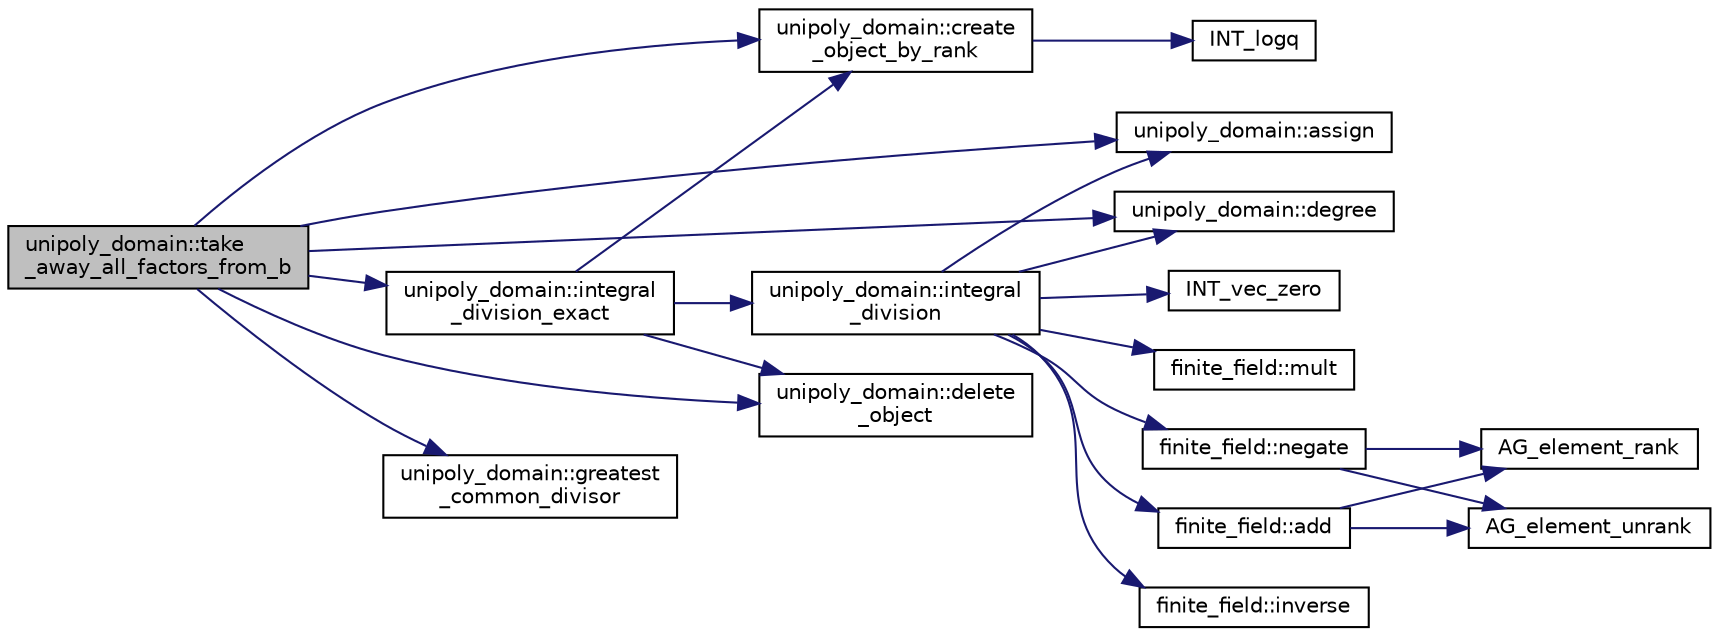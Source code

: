 digraph "unipoly_domain::take_away_all_factors_from_b"
{
  edge [fontname="Helvetica",fontsize="10",labelfontname="Helvetica",labelfontsize="10"];
  node [fontname="Helvetica",fontsize="10",shape=record];
  rankdir="LR";
  Node661 [label="unipoly_domain::take\l_away_all_factors_from_b",height=0.2,width=0.4,color="black", fillcolor="grey75", style="filled", fontcolor="black"];
  Node661 -> Node662 [color="midnightblue",fontsize="10",style="solid",fontname="Helvetica"];
  Node662 [label="unipoly_domain::create\l_object_by_rank",height=0.2,width=0.4,color="black", fillcolor="white", style="filled",URL="$da/d3c/classunipoly__domain.html#a3311706a93102009d6d22c69f2f3902f"];
  Node662 -> Node663 [color="midnightblue",fontsize="10",style="solid",fontname="Helvetica"];
  Node663 [label="INT_logq",height=0.2,width=0.4,color="black", fillcolor="white", style="filled",URL="$de/dc5/algebra__and__number__theory_8h.html#ad66b504457b1765dd3de6caa4953c204"];
  Node661 -> Node664 [color="midnightblue",fontsize="10",style="solid",fontname="Helvetica"];
  Node664 [label="unipoly_domain::assign",height=0.2,width=0.4,color="black", fillcolor="white", style="filled",URL="$da/d3c/classunipoly__domain.html#a4742bf0f85fee30ab35fbc1188c39c1d"];
  Node661 -> Node665 [color="midnightblue",fontsize="10",style="solid",fontname="Helvetica"];
  Node665 [label="unipoly_domain::greatest\l_common_divisor",height=0.2,width=0.4,color="black", fillcolor="white", style="filled",URL="$da/d3c/classunipoly__domain.html#a3557f6e11fd772949ed29814f29df339"];
  Node661 -> Node666 [color="midnightblue",fontsize="10",style="solid",fontname="Helvetica"];
  Node666 [label="unipoly_domain::degree",height=0.2,width=0.4,color="black", fillcolor="white", style="filled",URL="$da/d3c/classunipoly__domain.html#afb7ee70ad99925f54d4d56bd27828dd2"];
  Node661 -> Node667 [color="midnightblue",fontsize="10",style="solid",fontname="Helvetica"];
  Node667 [label="unipoly_domain::integral\l_division_exact",height=0.2,width=0.4,color="black", fillcolor="white", style="filled",URL="$da/d3c/classunipoly__domain.html#ae08b2f84ea25a3b0f310edec6ad9cf66"];
  Node667 -> Node662 [color="midnightblue",fontsize="10",style="solid",fontname="Helvetica"];
  Node667 -> Node668 [color="midnightblue",fontsize="10",style="solid",fontname="Helvetica"];
  Node668 [label="unipoly_domain::integral\l_division",height=0.2,width=0.4,color="black", fillcolor="white", style="filled",URL="$da/d3c/classunipoly__domain.html#a22f73567ccec05778c3a67fd85c5e413"];
  Node668 -> Node666 [color="midnightblue",fontsize="10",style="solid",fontname="Helvetica"];
  Node668 -> Node664 [color="midnightblue",fontsize="10",style="solid",fontname="Helvetica"];
  Node668 -> Node669 [color="midnightblue",fontsize="10",style="solid",fontname="Helvetica"];
  Node669 [label="finite_field::inverse",height=0.2,width=0.4,color="black", fillcolor="white", style="filled",URL="$df/d5a/classfinite__field.html#a69f2a12c01e70b7ce2d115c5221c9cdd"];
  Node668 -> Node670 [color="midnightblue",fontsize="10",style="solid",fontname="Helvetica"];
  Node670 [label="INT_vec_zero",height=0.2,width=0.4,color="black", fillcolor="white", style="filled",URL="$df/dbf/sajeeb_8_c.html#aa8c9c7977203577026080f546fe4980f"];
  Node668 -> Node671 [color="midnightblue",fontsize="10",style="solid",fontname="Helvetica"];
  Node671 [label="finite_field::mult",height=0.2,width=0.4,color="black", fillcolor="white", style="filled",URL="$df/d5a/classfinite__field.html#a24fb5917aa6d4d656fd855b7f44a13b0"];
  Node668 -> Node672 [color="midnightblue",fontsize="10",style="solid",fontname="Helvetica"];
  Node672 [label="finite_field::negate",height=0.2,width=0.4,color="black", fillcolor="white", style="filled",URL="$df/d5a/classfinite__field.html#aa9d798298f25d4a9262b5bc5f1733e31"];
  Node672 -> Node673 [color="midnightblue",fontsize="10",style="solid",fontname="Helvetica"];
  Node673 [label="AG_element_unrank",height=0.2,width=0.4,color="black", fillcolor="white", style="filled",URL="$d4/d67/geometry_8h.html#a4a33b86c87b2879b97cfa1327abe2885"];
  Node672 -> Node674 [color="midnightblue",fontsize="10",style="solid",fontname="Helvetica"];
  Node674 [label="AG_element_rank",height=0.2,width=0.4,color="black", fillcolor="white", style="filled",URL="$d4/d67/geometry_8h.html#ab2ac908d07dd8038fd996e26bdc75c17"];
  Node668 -> Node675 [color="midnightblue",fontsize="10",style="solid",fontname="Helvetica"];
  Node675 [label="finite_field::add",height=0.2,width=0.4,color="black", fillcolor="white", style="filled",URL="$df/d5a/classfinite__field.html#a8f12328a27500f3c7be0c849ebbc9d14"];
  Node675 -> Node673 [color="midnightblue",fontsize="10",style="solid",fontname="Helvetica"];
  Node675 -> Node674 [color="midnightblue",fontsize="10",style="solid",fontname="Helvetica"];
  Node667 -> Node676 [color="midnightblue",fontsize="10",style="solid",fontname="Helvetica"];
  Node676 [label="unipoly_domain::delete\l_object",height=0.2,width=0.4,color="black", fillcolor="white", style="filled",URL="$da/d3c/classunipoly__domain.html#ad46bf5ef8df170a76df6623be4260301"];
  Node661 -> Node676 [color="midnightblue",fontsize="10",style="solid",fontname="Helvetica"];
}
